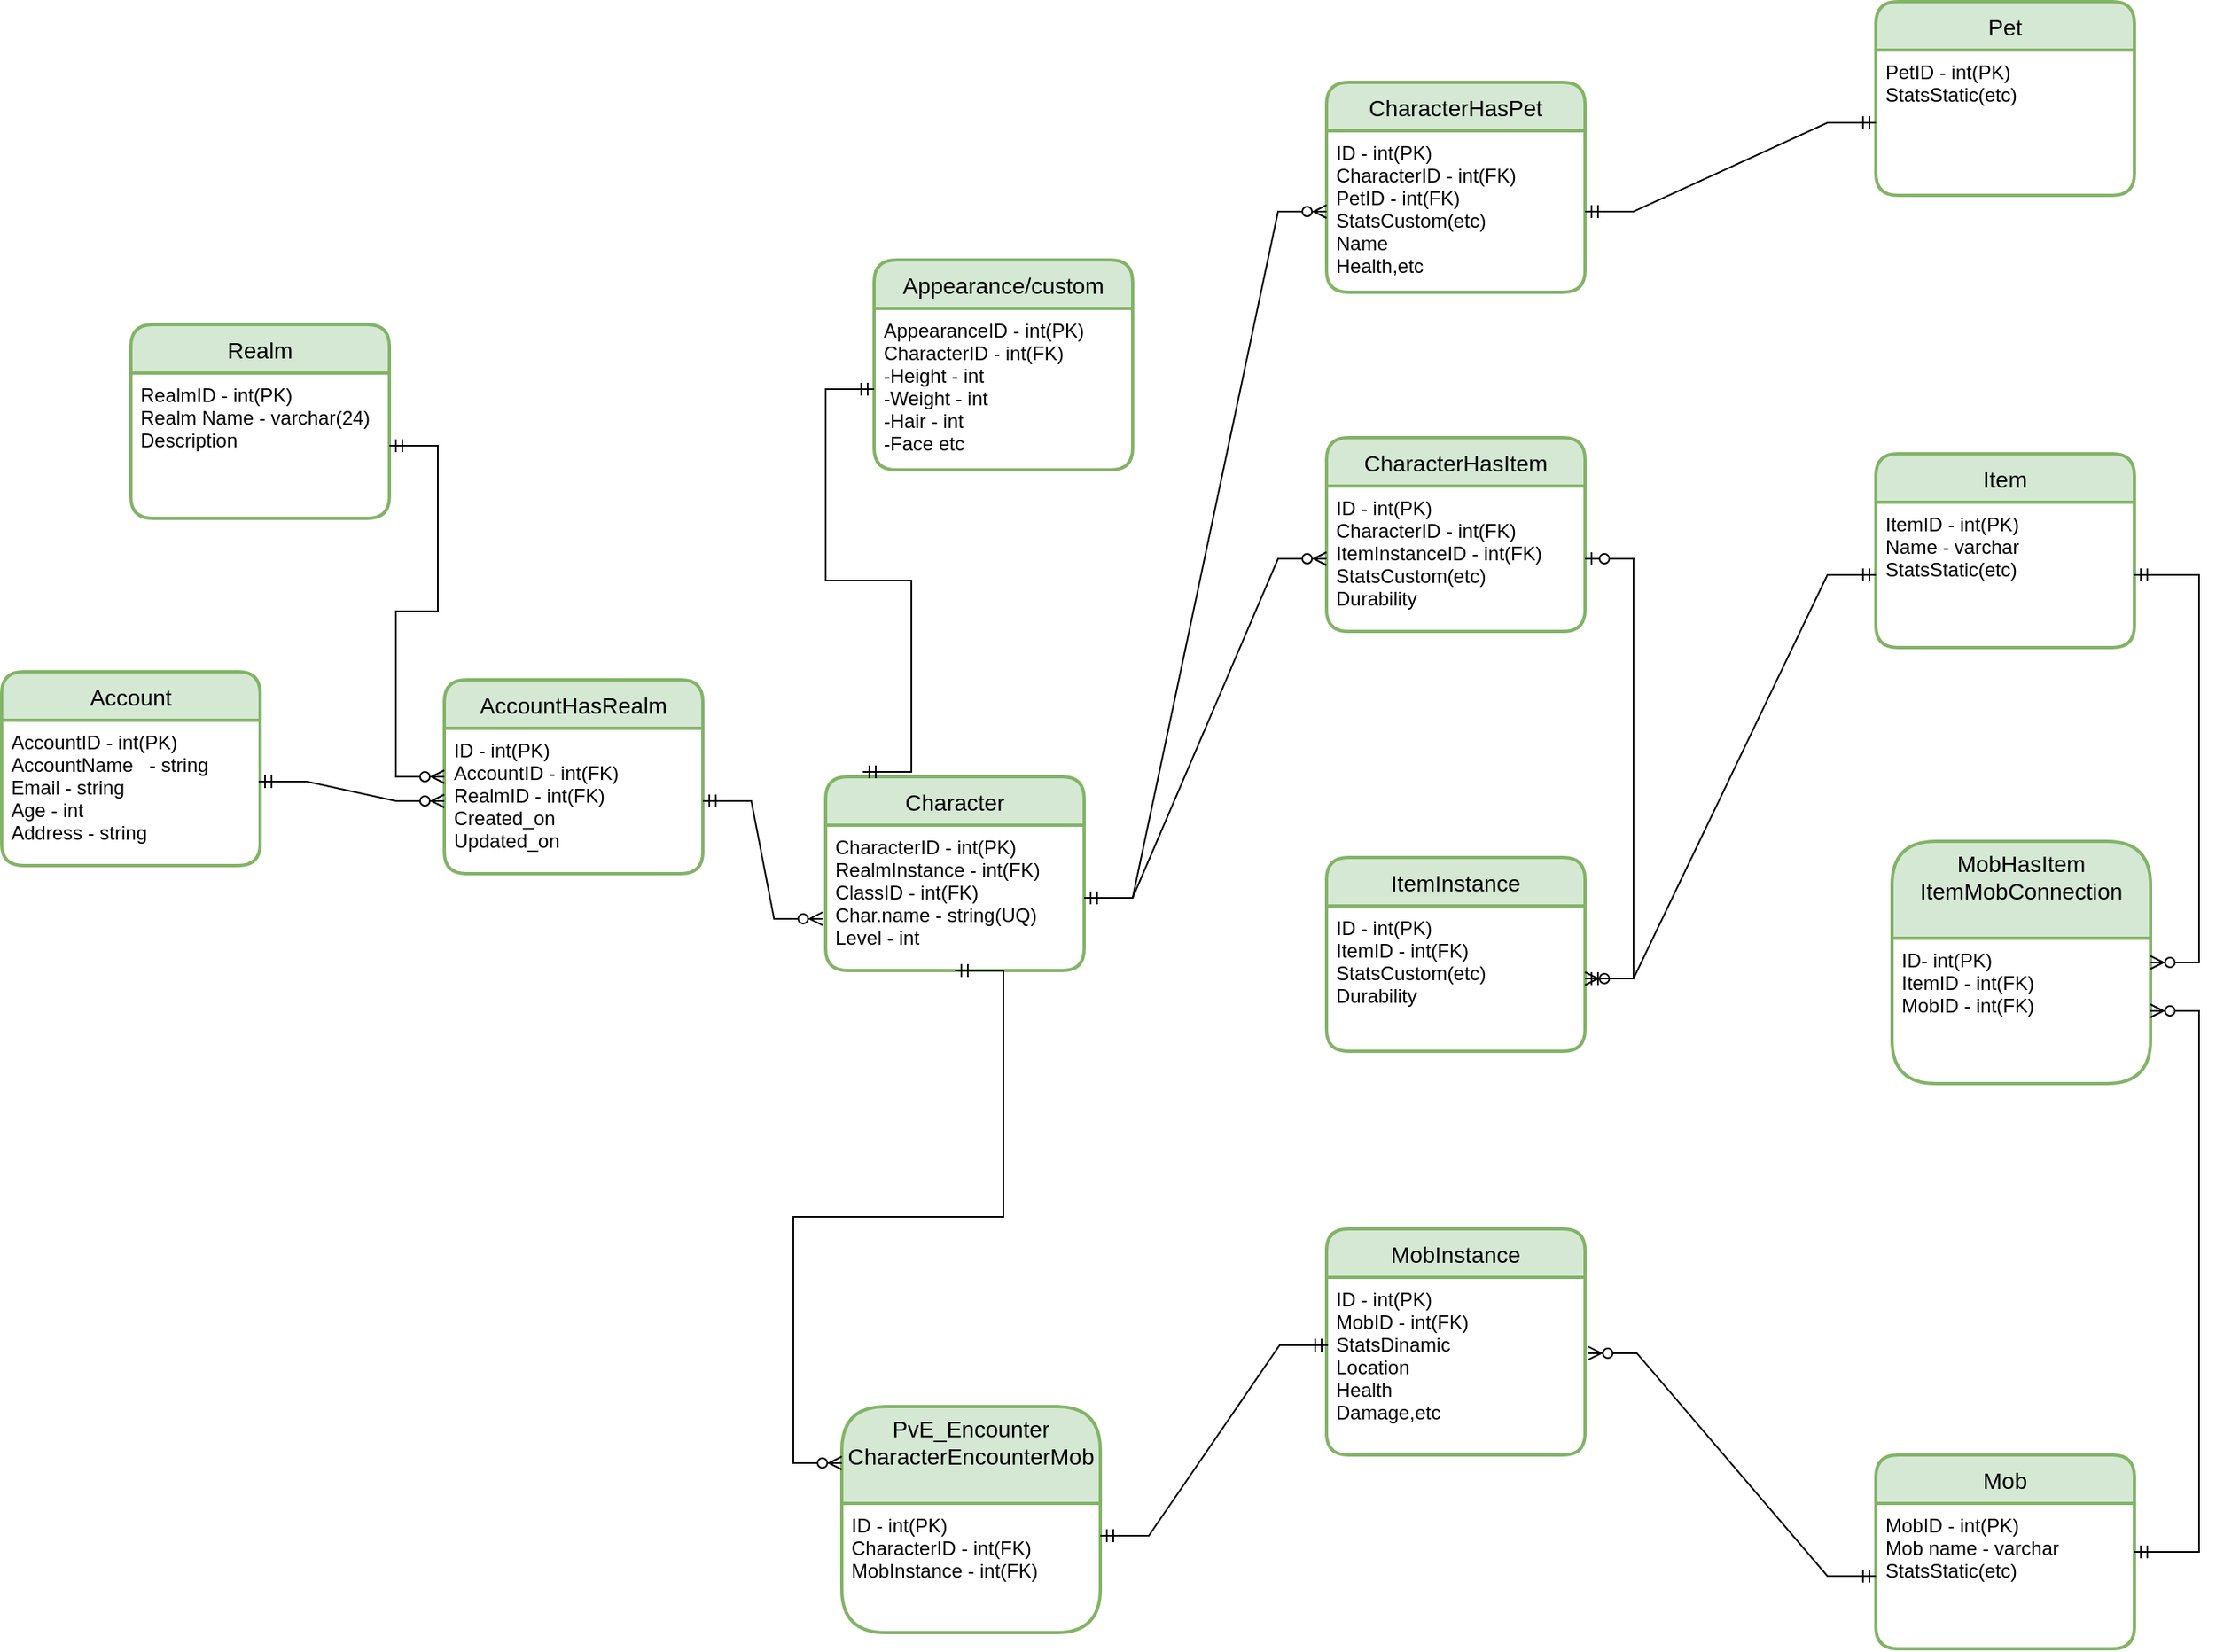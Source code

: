 <mxfile version="15.5.9" type="device"><diagram id="8pxf0XRN0gHzQKpU0oUs" name="Page-1"><mxGraphModel dx="1150" dy="1935" grid="1" gridSize="10" guides="1" tooltips="1" connect="1" arrows="1" fold="1" page="1" pageScale="1" pageWidth="1654" pageHeight="2336" math="0" shadow="0"><root><mxCell id="0"/><mxCell id="1" parent="0"/><mxCell id="n6nUKOKcKfOM_KzfDxCu-1" value="Mob" style="swimlane;childLayout=stackLayout;horizontal=1;startSize=30;horizontalStack=0;rounded=1;fontSize=14;fontStyle=0;strokeWidth=2;resizeParent=0;resizeLast=1;shadow=0;dashed=0;align=center;fillColor=#d5e8d4;strokeColor=#82b366;" vertex="1" parent="1"><mxGeometry x="1220" y="950" width="160" height="120" as="geometry"/></mxCell><mxCell id="n6nUKOKcKfOM_KzfDxCu-2" value="MobID - int(PK)&#xA;Mob name - varchar&#xA;StatsStatic(etc)&#xA;" style="align=left;strokeColor=none;fillColor=none;spacingLeft=4;fontSize=12;verticalAlign=top;resizable=0;rotatable=0;part=1;" vertex="1" parent="n6nUKOKcKfOM_KzfDxCu-1"><mxGeometry y="30" width="160" height="90" as="geometry"/></mxCell><mxCell id="n6nUKOKcKfOM_KzfDxCu-3" value="MobHasItem&#xA;ItemMobConnection&#xA;" style="swimlane;childLayout=stackLayout;horizontal=1;startSize=60;horizontalStack=0;rounded=1;fontSize=14;fontStyle=0;strokeWidth=2;resizeParent=0;resizeLast=1;shadow=0;dashed=0;align=center;fillColor=#d5e8d4;strokeColor=#82b366;" vertex="1" parent="1"><mxGeometry x="1230" y="570" width="160" height="150" as="geometry"/></mxCell><mxCell id="n6nUKOKcKfOM_KzfDxCu-4" value="ID- int(PK)&#xA;ItemID - int(FK)&#xA;MobID - int(FK)&#xA;" style="align=left;strokeColor=none;fillColor=none;spacingLeft=4;fontSize=12;verticalAlign=top;resizable=0;rotatable=0;part=1;" vertex="1" parent="n6nUKOKcKfOM_KzfDxCu-3"><mxGeometry y="60" width="160" height="90" as="geometry"/></mxCell><mxCell id="n6nUKOKcKfOM_KzfDxCu-5" value="Pet" style="swimlane;childLayout=stackLayout;horizontal=1;startSize=30;horizontalStack=0;rounded=1;fontSize=14;fontStyle=0;strokeWidth=2;resizeParent=0;resizeLast=1;shadow=0;dashed=0;align=center;fillColor=#d5e8d4;strokeColor=#82b366;" vertex="1" parent="1"><mxGeometry x="1220" y="50" width="160" height="120" as="geometry"/></mxCell><mxCell id="n6nUKOKcKfOM_KzfDxCu-6" value="PetID - int(PK)&#xA;StatsStatic(etc)&#xA;" style="align=left;strokeColor=none;fillColor=none;spacingLeft=4;fontSize=12;verticalAlign=top;resizable=0;rotatable=0;part=1;" vertex="1" parent="n6nUKOKcKfOM_KzfDxCu-5"><mxGeometry y="30" width="160" height="90" as="geometry"/></mxCell><mxCell id="n6nUKOKcKfOM_KzfDxCu-7" value="Item" style="swimlane;childLayout=stackLayout;horizontal=1;startSize=30;horizontalStack=0;rounded=1;fontSize=14;fontStyle=0;strokeWidth=2;resizeParent=0;resizeLast=1;shadow=0;dashed=0;align=center;fillColor=#d5e8d4;strokeColor=#82b366;" vertex="1" parent="1"><mxGeometry x="1220" y="330" width="160" height="120" as="geometry"/></mxCell><mxCell id="n6nUKOKcKfOM_KzfDxCu-8" value="ItemID - int(PK)&#xA;Name - varchar&#xA;StatsStatic(etc)&#xA;" style="align=left;strokeColor=none;fillColor=none;spacingLeft=4;fontSize=12;verticalAlign=top;resizable=0;rotatable=0;part=1;" vertex="1" parent="n6nUKOKcKfOM_KzfDxCu-7"><mxGeometry y="30" width="160" height="90" as="geometry"/></mxCell><mxCell id="n6nUKOKcKfOM_KzfDxCu-9" value="PvE_Encounter&#xA;CharacterEncounterMob&#xA;" style="swimlane;childLayout=stackLayout;horizontal=1;startSize=60;horizontalStack=0;rounded=1;fontSize=14;fontStyle=0;strokeWidth=2;resizeParent=0;resizeLast=1;shadow=0;dashed=0;align=center;fillColor=#d5e8d4;strokeColor=#82b366;" vertex="1" parent="1"><mxGeometry x="580" y="920" width="160" height="140" as="geometry"/></mxCell><mxCell id="n6nUKOKcKfOM_KzfDxCu-10" value="ID - int(PK)&#xA;CharacterID - int(FK)&#xA;MobInstance - int(FK)&#xA;" style="align=left;strokeColor=none;fillColor=none;spacingLeft=4;fontSize=12;verticalAlign=top;resizable=0;rotatable=0;part=1;" vertex="1" parent="n6nUKOKcKfOM_KzfDxCu-9"><mxGeometry y="60" width="160" height="80" as="geometry"/></mxCell><mxCell id="n6nUKOKcKfOM_KzfDxCu-11" value="MobInstance" style="swimlane;childLayout=stackLayout;horizontal=1;startSize=30;horizontalStack=0;rounded=1;fontSize=14;fontStyle=0;strokeWidth=2;resizeParent=0;resizeLast=1;shadow=0;dashed=0;align=center;fillColor=#d5e8d4;strokeColor=#82b366;" vertex="1" parent="1"><mxGeometry x="880" y="810" width="160" height="140" as="geometry"/></mxCell><mxCell id="n6nUKOKcKfOM_KzfDxCu-12" value="ID - int(PK)&#xA;MobID - int(FK)&#xA;StatsDinamic&#xA;Location&#xA;Health&#xA;Damage,etc&#xA;" style="align=left;strokeColor=none;fillColor=none;spacingLeft=4;fontSize=12;verticalAlign=top;resizable=0;rotatable=0;part=1;" vertex="1" parent="n6nUKOKcKfOM_KzfDxCu-11"><mxGeometry y="30" width="160" height="110" as="geometry"/></mxCell><mxCell id="n6nUKOKcKfOM_KzfDxCu-13" value="CharacterHasItem" style="swimlane;childLayout=stackLayout;horizontal=1;startSize=30;horizontalStack=0;rounded=1;fontSize=14;fontStyle=0;strokeWidth=2;resizeParent=0;resizeLast=1;shadow=0;dashed=0;align=center;fillColor=#d5e8d4;strokeColor=#82b366;" vertex="1" parent="1"><mxGeometry x="880" y="320" width="160" height="120" as="geometry"/></mxCell><mxCell id="n6nUKOKcKfOM_KzfDxCu-14" value="ID - int(PK)&#xA;CharacterID - int(FK)&#xA;ItemInstanceID - int(FK)&#xA;StatsCustom(etc)&#xA;Durability&#xA;" style="align=left;strokeColor=none;fillColor=none;spacingLeft=4;fontSize=12;verticalAlign=top;resizable=0;rotatable=0;part=1;" vertex="1" parent="n6nUKOKcKfOM_KzfDxCu-13"><mxGeometry y="30" width="160" height="90" as="geometry"/></mxCell><mxCell id="n6nUKOKcKfOM_KzfDxCu-15" value="ItemInstance" style="swimlane;childLayout=stackLayout;horizontal=1;startSize=30;horizontalStack=0;rounded=1;fontSize=14;fontStyle=0;strokeWidth=2;resizeParent=0;resizeLast=1;shadow=0;dashed=0;align=center;fillColor=#d5e8d4;strokeColor=#82b366;" vertex="1" parent="1"><mxGeometry x="880" y="580" width="160" height="120" as="geometry"/></mxCell><mxCell id="n6nUKOKcKfOM_KzfDxCu-16" value="ID - int(PK)&#xA;ItemID - int(FK)&#xA;StatsCustom(etc)&#xA;Durability&#xA;" style="align=left;strokeColor=none;fillColor=none;spacingLeft=4;fontSize=12;verticalAlign=top;resizable=0;rotatable=0;part=1;" vertex="1" parent="n6nUKOKcKfOM_KzfDxCu-15"><mxGeometry y="30" width="160" height="90" as="geometry"/></mxCell><mxCell id="n6nUKOKcKfOM_KzfDxCu-17" value="CharacterHasPet" style="swimlane;childLayout=stackLayout;horizontal=1;startSize=30;horizontalStack=0;rounded=1;fontSize=14;fontStyle=0;strokeWidth=2;resizeParent=0;resizeLast=1;shadow=0;dashed=0;align=center;fillColor=#d5e8d4;strokeColor=#82b366;" vertex="1" parent="1"><mxGeometry x="880" y="100" width="160" height="130" as="geometry"/></mxCell><mxCell id="n6nUKOKcKfOM_KzfDxCu-18" value="ID - int(PK)&#xA;CharacterID - int(FK)&#xA;PetID - int(FK)&#xA;StatsCustom(etc)&#xA;Name&#xA;Health,etc&#xA;" style="align=left;strokeColor=none;fillColor=none;spacingLeft=4;fontSize=12;verticalAlign=top;resizable=0;rotatable=0;part=1;" vertex="1" parent="n6nUKOKcKfOM_KzfDxCu-17"><mxGeometry y="30" width="160" height="100" as="geometry"/></mxCell><mxCell id="n6nUKOKcKfOM_KzfDxCu-19" value="Appearance/custom" style="swimlane;childLayout=stackLayout;horizontal=1;startSize=30;horizontalStack=0;rounded=1;fontSize=14;fontStyle=0;strokeWidth=2;resizeParent=0;resizeLast=1;shadow=0;dashed=0;align=center;fillColor=#d5e8d4;strokeColor=#82b366;" vertex="1" parent="1"><mxGeometry x="600" y="210" width="160" height="130" as="geometry"/></mxCell><mxCell id="n6nUKOKcKfOM_KzfDxCu-20" value="AppearanceID - int(PK)&#xA;CharacterID - int(FK)&#xA;-Height - int&#xA;-Weight - int&#xA;-Hair - int&#xA;-Face etc&#xA;&#xA;" style="align=left;strokeColor=none;fillColor=none;spacingLeft=4;fontSize=12;verticalAlign=top;resizable=0;rotatable=0;part=1;" vertex="1" parent="n6nUKOKcKfOM_KzfDxCu-19"><mxGeometry y="30" width="160" height="100" as="geometry"/></mxCell><mxCell id="n6nUKOKcKfOM_KzfDxCu-21" value="Realm" style="swimlane;childLayout=stackLayout;horizontal=1;startSize=30;horizontalStack=0;rounded=1;fontSize=14;fontStyle=0;strokeWidth=2;resizeParent=0;resizeLast=1;shadow=0;dashed=0;align=center;fillColor=#d5e8d4;strokeColor=#82b366;" vertex="1" parent="1"><mxGeometry x="140" y="250" width="160" height="120" as="geometry"/></mxCell><mxCell id="n6nUKOKcKfOM_KzfDxCu-22" value="RealmID - int(PK)&#xA;Realm Name - varchar(24)&#xA;Description&#xA;" style="align=left;strokeColor=none;fillColor=none;spacingLeft=4;fontSize=12;verticalAlign=top;resizable=0;rotatable=0;part=1;" vertex="1" parent="n6nUKOKcKfOM_KzfDxCu-21"><mxGeometry y="30" width="160" height="90" as="geometry"/></mxCell><mxCell id="n6nUKOKcKfOM_KzfDxCu-23" value="Character" style="swimlane;childLayout=stackLayout;horizontal=1;startSize=30;horizontalStack=0;rounded=1;fontSize=14;fontStyle=0;strokeWidth=2;resizeParent=0;resizeLast=1;shadow=0;dashed=0;align=center;fillColor=#d5e8d4;strokeColor=#82b366;" vertex="1" parent="1"><mxGeometry x="570" y="530" width="160" height="120" as="geometry"/></mxCell><mxCell id="n6nUKOKcKfOM_KzfDxCu-24" value="CharacterID - int(PK)&#xA;RealmInstance - int(FK)&#xA;ClassID - int(FK)&#xA;Char.name - string(UQ)&#xA;Level - int&#xA;" style="align=left;strokeColor=none;fillColor=none;spacingLeft=4;fontSize=12;verticalAlign=top;resizable=0;rotatable=0;part=1;" vertex="1" parent="n6nUKOKcKfOM_KzfDxCu-23"><mxGeometry y="30" width="160" height="90" as="geometry"/></mxCell><mxCell id="n6nUKOKcKfOM_KzfDxCu-25" value="AccountHasRealm" style="swimlane;childLayout=stackLayout;horizontal=1;startSize=30;horizontalStack=0;rounded=1;fontSize=14;fontStyle=0;strokeWidth=2;resizeParent=0;resizeLast=1;shadow=0;dashed=0;align=center;fillColor=#d5e8d4;strokeColor=#82b366;" vertex="1" parent="1"><mxGeometry x="334" y="470" width="160" height="120" as="geometry"/></mxCell><mxCell id="n6nUKOKcKfOM_KzfDxCu-26" value="ID - int(PK)&#xA;AccountID - int(FK)&#xA;RealmID - int(FK)&#xA;Created_on&#xA;Updated_on&#xA;" style="align=left;strokeColor=none;fillColor=none;spacingLeft=4;fontSize=12;verticalAlign=top;resizable=0;rotatable=0;part=1;" vertex="1" parent="n6nUKOKcKfOM_KzfDxCu-25"><mxGeometry y="30" width="160" height="90" as="geometry"/></mxCell><mxCell id="n6nUKOKcKfOM_KzfDxCu-27" value="Account" style="swimlane;childLayout=stackLayout;horizontal=1;startSize=30;horizontalStack=0;rounded=1;fontSize=14;fontStyle=0;strokeWidth=2;resizeParent=0;resizeLast=1;shadow=0;dashed=0;align=center;fillColor=#d5e8d4;strokeColor=#82b366;" vertex="1" parent="1"><mxGeometry x="60" y="465" width="160" height="120" as="geometry"/></mxCell><mxCell id="n6nUKOKcKfOM_KzfDxCu-28" value="AccountID - int(PK)&#xA;AccountName   - string&#xA;Email - string&#xA;Age - int&#xA;Address - string&#xA;&#xA;" style="align=left;strokeColor=none;fillColor=none;spacingLeft=4;fontSize=12;verticalAlign=top;resizable=0;rotatable=0;part=1;" vertex="1" parent="n6nUKOKcKfOM_KzfDxCu-27"><mxGeometry y="30" width="160" height="90" as="geometry"/></mxCell><mxCell id="n6nUKOKcKfOM_KzfDxCu-35" value="" style="edgeStyle=entityRelationEdgeStyle;fontSize=12;html=1;endArrow=ERzeroToMany;startArrow=ERmandOne;rounded=0;exitX=0.994;exitY=0.422;exitDx=0;exitDy=0;exitPerimeter=0;entryX=0;entryY=0.5;entryDx=0;entryDy=0;" edge="1" parent="1" source="n6nUKOKcKfOM_KzfDxCu-28" target="n6nUKOKcKfOM_KzfDxCu-26"><mxGeometry width="100" height="100" relative="1" as="geometry"><mxPoint x="220" y="820" as="sourcePoint"/><mxPoint x="320" y="720" as="targetPoint"/></mxGeometry></mxCell><mxCell id="n6nUKOKcKfOM_KzfDxCu-37" value="" style="edgeStyle=entityRelationEdgeStyle;fontSize=12;html=1;endArrow=ERzeroToMany;startArrow=ERmandOne;rounded=0;entryX=0;entryY=0.5;entryDx=0;entryDy=0;exitX=1;exitY=0.5;exitDx=0;exitDy=0;" edge="1" parent="1" source="n6nUKOKcKfOM_KzfDxCu-22" target="n6nUKOKcKfOM_KzfDxCu-25"><mxGeometry width="100" height="100" relative="1" as="geometry"><mxPoint x="300" y="313" as="sourcePoint"/><mxPoint x="290" y="340" as="targetPoint"/></mxGeometry></mxCell><mxCell id="n6nUKOKcKfOM_KzfDxCu-39" value="" style="edgeStyle=entityRelationEdgeStyle;fontSize=12;html=1;endArrow=ERzeroToMany;startArrow=ERmandOne;rounded=0;exitX=1;exitY=0.5;exitDx=0;exitDy=0;entryX=-0.012;entryY=0.644;entryDx=0;entryDy=0;entryPerimeter=0;" edge="1" parent="1" source="n6nUKOKcKfOM_KzfDxCu-26" target="n6nUKOKcKfOM_KzfDxCu-24"><mxGeometry width="100" height="100" relative="1" as="geometry"><mxPoint x="490" y="740" as="sourcePoint"/><mxPoint x="590" y="640" as="targetPoint"/></mxGeometry></mxCell><mxCell id="n6nUKOKcKfOM_KzfDxCu-43" value="" style="edgeStyle=entityRelationEdgeStyle;fontSize=12;html=1;endArrow=ERmandOne;startArrow=ERmandOne;rounded=0;exitX=0.144;exitY=-0.025;exitDx=0;exitDy=0;exitPerimeter=0;entryX=0;entryY=0.5;entryDx=0;entryDy=0;" edge="1" parent="1" source="n6nUKOKcKfOM_KzfDxCu-23" target="n6nUKOKcKfOM_KzfDxCu-20"><mxGeometry width="100" height="100" relative="1" as="geometry"><mxPoint x="620" y="410" as="sourcePoint"/><mxPoint x="720" y="310" as="targetPoint"/></mxGeometry></mxCell><mxCell id="n6nUKOKcKfOM_KzfDxCu-44" value="" style="edgeStyle=entityRelationEdgeStyle;fontSize=12;html=1;endArrow=ERzeroToMany;startArrow=ERmandOne;rounded=0;exitX=0.5;exitY=1;exitDx=0;exitDy=0;" edge="1" parent="1" source="n6nUKOKcKfOM_KzfDxCu-24"><mxGeometry width="100" height="100" relative="1" as="geometry"><mxPoint x="590" y="850" as="sourcePoint"/><mxPoint x="580" y="955" as="targetPoint"/></mxGeometry></mxCell><mxCell id="n6nUKOKcKfOM_KzfDxCu-45" value="" style="edgeStyle=entityRelationEdgeStyle;fontSize=12;html=1;endArrow=ERmandOne;startArrow=ERmandOne;rounded=0;exitX=1;exitY=0.25;exitDx=0;exitDy=0;entryX=0.006;entryY=0.382;entryDx=0;entryDy=0;entryPerimeter=0;" edge="1" parent="1" source="n6nUKOKcKfOM_KzfDxCu-10" target="n6nUKOKcKfOM_KzfDxCu-12"><mxGeometry width="100" height="100" relative="1" as="geometry"><mxPoint x="800" y="1070" as="sourcePoint"/><mxPoint x="900" y="970" as="targetPoint"/></mxGeometry></mxCell><mxCell id="n6nUKOKcKfOM_KzfDxCu-46" value="" style="edgeStyle=entityRelationEdgeStyle;fontSize=12;html=1;endArrow=ERzeroToMany;startArrow=ERmandOne;rounded=0;entryX=1.013;entryY=0.427;entryDx=0;entryDy=0;entryPerimeter=0;exitX=0;exitY=0.5;exitDx=0;exitDy=0;" edge="1" parent="1" source="n6nUKOKcKfOM_KzfDxCu-2" target="n6nUKOKcKfOM_KzfDxCu-12"><mxGeometry width="100" height="100" relative="1" as="geometry"><mxPoint x="1080" y="1110" as="sourcePoint"/><mxPoint x="1180" y="1010" as="targetPoint"/></mxGeometry></mxCell><mxCell id="n6nUKOKcKfOM_KzfDxCu-47" value="" style="edgeStyle=entityRelationEdgeStyle;fontSize=12;html=1;endArrow=ERzeroToMany;startArrow=ERmandOne;rounded=0;" edge="1" parent="1" source="n6nUKOKcKfOM_KzfDxCu-1" target="n6nUKOKcKfOM_KzfDxCu-4"><mxGeometry width="100" height="100" relative="1" as="geometry"><mxPoint x="1140" y="900" as="sourcePoint"/><mxPoint x="1240" y="800" as="targetPoint"/></mxGeometry></mxCell><mxCell id="n6nUKOKcKfOM_KzfDxCu-48" value="" style="edgeStyle=entityRelationEdgeStyle;fontSize=12;html=1;endArrow=ERzeroToMany;startArrow=ERmandOne;rounded=0;" edge="1" parent="1" source="n6nUKOKcKfOM_KzfDxCu-8" target="n6nUKOKcKfOM_KzfDxCu-3"><mxGeometry width="100" height="100" relative="1" as="geometry"><mxPoint x="1130" y="640" as="sourcePoint"/><mxPoint x="1230" y="540" as="targetPoint"/></mxGeometry></mxCell><mxCell id="n6nUKOKcKfOM_KzfDxCu-49" value="" style="edgeStyle=entityRelationEdgeStyle;fontSize=12;html=1;endArrow=ERzeroToMany;startArrow=ERmandOne;rounded=0;" edge="1" parent="1" source="n6nUKOKcKfOM_KzfDxCu-8" target="n6nUKOKcKfOM_KzfDxCu-16"><mxGeometry width="100" height="100" relative="1" as="geometry"><mxPoint x="1100" y="640" as="sourcePoint"/><mxPoint x="1200" y="540" as="targetPoint"/></mxGeometry></mxCell><mxCell id="n6nUKOKcKfOM_KzfDxCu-51" value="" style="edgeStyle=entityRelationEdgeStyle;fontSize=12;html=1;endArrow=ERzeroToMany;startArrow=ERmandOne;rounded=0;" edge="1" parent="1" source="n6nUKOKcKfOM_KzfDxCu-24" target="n6nUKOKcKfOM_KzfDxCu-18"><mxGeometry width="100" height="100" relative="1" as="geometry"><mxPoint x="760" y="580" as="sourcePoint"/><mxPoint x="860" y="480" as="targetPoint"/></mxGeometry></mxCell><mxCell id="n6nUKOKcKfOM_KzfDxCu-52" value="" style="edgeStyle=entityRelationEdgeStyle;fontSize=12;html=1;endArrow=ERzeroToMany;startArrow=ERmandOne;rounded=0;" edge="1" parent="1" source="n6nUKOKcKfOM_KzfDxCu-24" target="n6nUKOKcKfOM_KzfDxCu-14"><mxGeometry width="100" height="100" relative="1" as="geometry"><mxPoint x="790" y="790" as="sourcePoint"/><mxPoint x="890" y="690" as="targetPoint"/></mxGeometry></mxCell><mxCell id="n6nUKOKcKfOM_KzfDxCu-53" value="" style="edgeStyle=entityRelationEdgeStyle;fontSize=12;html=1;endArrow=ERmandOne;startArrow=ERmandOne;rounded=0;" edge="1" parent="1" source="n6nUKOKcKfOM_KzfDxCu-18" target="n6nUKOKcKfOM_KzfDxCu-6"><mxGeometry width="100" height="100" relative="1" as="geometry"><mxPoint x="1100" y="360" as="sourcePoint"/><mxPoint x="1200" y="260" as="targetPoint"/></mxGeometry></mxCell><mxCell id="n6nUKOKcKfOM_KzfDxCu-54" value="" style="edgeStyle=entityRelationEdgeStyle;fontSize=12;html=1;endArrow=ERzeroToOne;startArrow=ERmandOne;rounded=0;" edge="1" parent="1" source="n6nUKOKcKfOM_KzfDxCu-16" target="n6nUKOKcKfOM_KzfDxCu-14"><mxGeometry width="100" height="100" relative="1" as="geometry"><mxPoint x="890" y="610" as="sourcePoint"/><mxPoint x="990" y="510" as="targetPoint"/></mxGeometry></mxCell></root></mxGraphModel></diagram></mxfile>